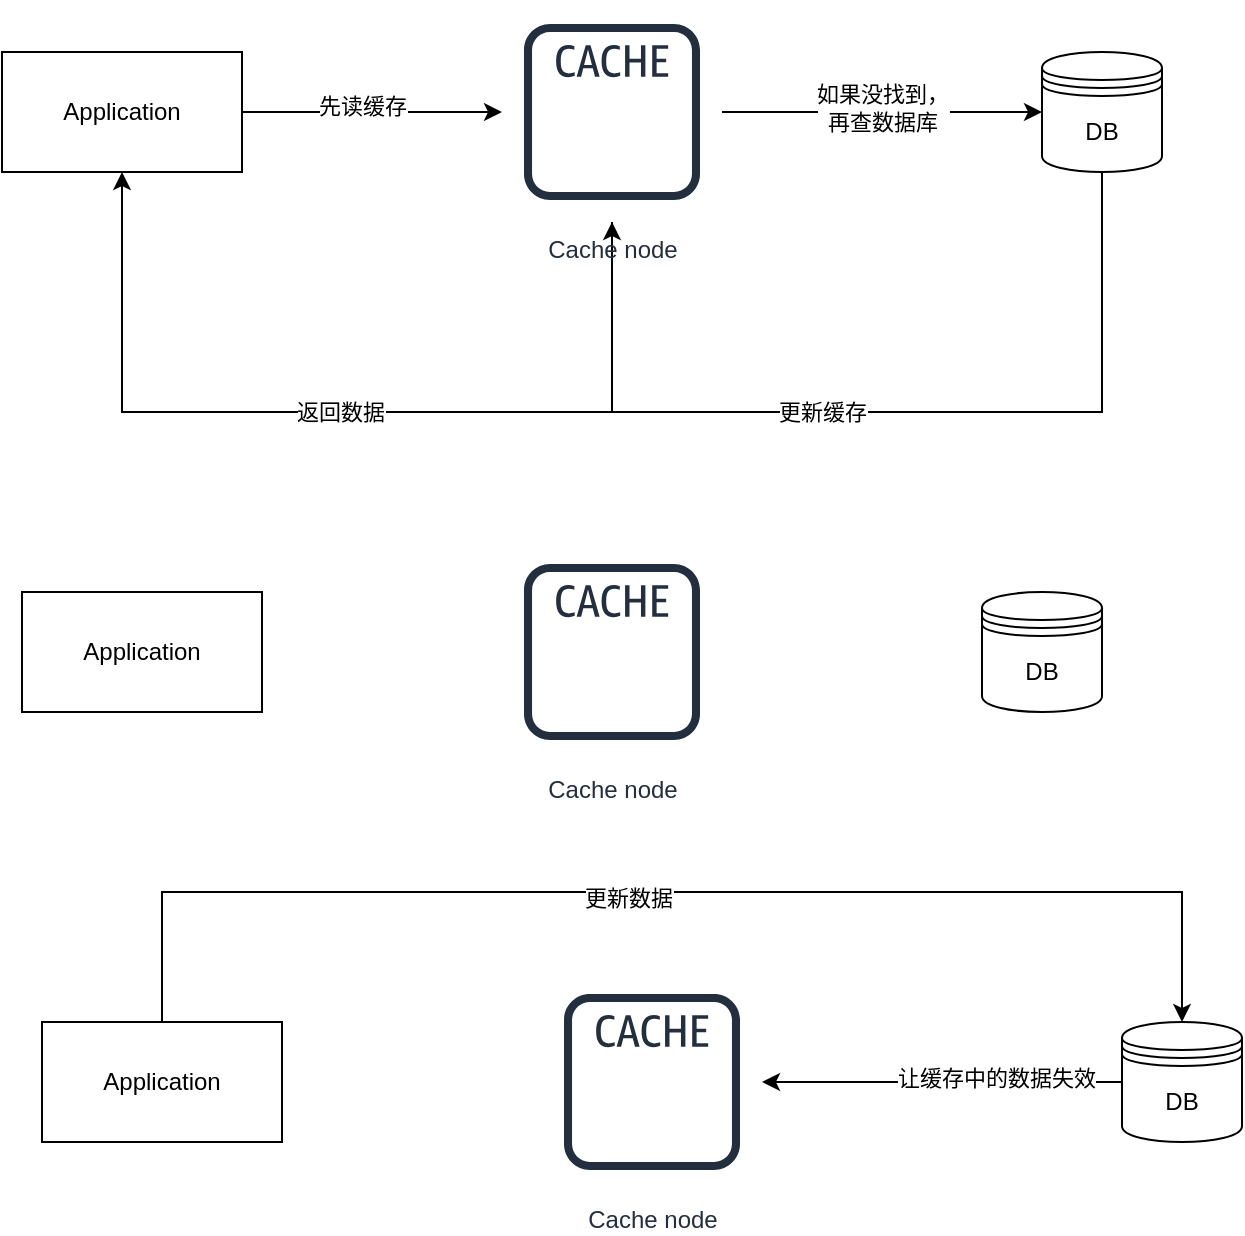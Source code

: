 <mxfile version="14.9.4" type="github">
  <diagram id="3StnhTMp1N94SCpasSYQ" name="Page-1">
    <mxGraphModel dx="1426" dy="769" grid="1" gridSize="10" guides="1" tooltips="1" connect="1" arrows="1" fold="1" page="1" pageScale="1" pageWidth="3000" pageHeight="4000" math="0" shadow="0">
      <root>
        <mxCell id="0" />
        <mxCell id="1" parent="0" />
        <mxCell id="tqS95xH-5jcjtcO_GQdr-10" style="edgeStyle=orthogonalEdgeStyle;rounded=0;orthogonalLoop=1;jettySize=auto;html=1;" edge="1" parent="1" source="tqS95xH-5jcjtcO_GQdr-2" target="tqS95xH-5jcjtcO_GQdr-3">
          <mxGeometry relative="1" as="geometry">
            <mxPoint x="930" y="530" as="targetPoint" />
            <Array as="points">
              <mxPoint x="830" y="490" />
              <mxPoint x="585" y="490" />
            </Array>
          </mxGeometry>
        </mxCell>
        <mxCell id="tqS95xH-5jcjtcO_GQdr-12" value="更新缓存" style="edgeLabel;html=1;align=center;verticalAlign=middle;resizable=0;points=[];" vertex="1" connectable="0" parent="tqS95xH-5jcjtcO_GQdr-10">
          <mxGeometry x="0.13" relative="1" as="geometry">
            <mxPoint as="offset" />
          </mxGeometry>
        </mxCell>
        <mxCell id="tqS95xH-5jcjtcO_GQdr-2" value="DB" style="shape=datastore;whiteSpace=wrap;html=1;" vertex="1" parent="1">
          <mxGeometry x="800" y="310" width="60" height="60" as="geometry" />
        </mxCell>
        <mxCell id="tqS95xH-5jcjtcO_GQdr-6" style="edgeStyle=orthogonalEdgeStyle;rounded=0;orthogonalLoop=1;jettySize=auto;html=1;" edge="1" parent="1" source="tqS95xH-5jcjtcO_GQdr-3" target="tqS95xH-5jcjtcO_GQdr-2">
          <mxGeometry relative="1" as="geometry" />
        </mxCell>
        <mxCell id="tqS95xH-5jcjtcO_GQdr-9" value="如果没找到，&lt;br&gt;再查数据库" style="edgeLabel;html=1;align=center;verticalAlign=middle;resizable=0;points=[];" vertex="1" connectable="0" parent="tqS95xH-5jcjtcO_GQdr-6">
          <mxGeometry y="2" relative="1" as="geometry">
            <mxPoint as="offset" />
          </mxGeometry>
        </mxCell>
        <mxCell id="tqS95xH-5jcjtcO_GQdr-11" style="edgeStyle=orthogonalEdgeStyle;rounded=0;orthogonalLoop=1;jettySize=auto;html=1;entryX=0.5;entryY=1;entryDx=0;entryDy=0;" edge="1" parent="1" source="tqS95xH-5jcjtcO_GQdr-3" target="tqS95xH-5jcjtcO_GQdr-4">
          <mxGeometry relative="1" as="geometry">
            <Array as="points">
              <mxPoint x="585" y="490" />
              <mxPoint x="340" y="490" />
            </Array>
          </mxGeometry>
        </mxCell>
        <mxCell id="tqS95xH-5jcjtcO_GQdr-13" value="返回数据" style="edgeLabel;html=1;align=center;verticalAlign=middle;resizable=0;points=[];" vertex="1" connectable="0" parent="tqS95xH-5jcjtcO_GQdr-11">
          <mxGeometry x="0.004" relative="1" as="geometry">
            <mxPoint as="offset" />
          </mxGeometry>
        </mxCell>
        <mxCell id="tqS95xH-5jcjtcO_GQdr-3" value="Cache node" style="outlineConnect=0;fontColor=#232F3E;gradientColor=none;strokeColor=#232F3E;fillColor=#ffffff;dashed=0;verticalLabelPosition=bottom;verticalAlign=top;align=center;html=1;fontSize=12;fontStyle=0;aspect=fixed;shape=mxgraph.aws4.resourceIcon;resIcon=mxgraph.aws4.cache_node;" vertex="1" parent="1">
          <mxGeometry x="530" y="285" width="110" height="110" as="geometry" />
        </mxCell>
        <mxCell id="tqS95xH-5jcjtcO_GQdr-5" style="edgeStyle=orthogonalEdgeStyle;rounded=0;orthogonalLoop=1;jettySize=auto;html=1;exitX=1;exitY=0.5;exitDx=0;exitDy=0;" edge="1" parent="1" source="tqS95xH-5jcjtcO_GQdr-4" target="tqS95xH-5jcjtcO_GQdr-3">
          <mxGeometry relative="1" as="geometry" />
        </mxCell>
        <mxCell id="tqS95xH-5jcjtcO_GQdr-7" value="先读缓存" style="edgeLabel;html=1;align=center;verticalAlign=middle;resizable=0;points=[];" vertex="1" connectable="0" parent="tqS95xH-5jcjtcO_GQdr-5">
          <mxGeometry x="-0.08" y="3" relative="1" as="geometry">
            <mxPoint as="offset" />
          </mxGeometry>
        </mxCell>
        <mxCell id="tqS95xH-5jcjtcO_GQdr-4" value="Application" style="rounded=0;whiteSpace=wrap;html=1;" vertex="1" parent="1">
          <mxGeometry x="280" y="310" width="120" height="60" as="geometry" />
        </mxCell>
        <mxCell id="tqS95xH-5jcjtcO_GQdr-14" value="Application" style="rounded=0;whiteSpace=wrap;html=1;" vertex="1" parent="1">
          <mxGeometry x="290" y="580" width="120" height="60" as="geometry" />
        </mxCell>
        <mxCell id="tqS95xH-5jcjtcO_GQdr-16" value="DB" style="shape=datastore;whiteSpace=wrap;html=1;" vertex="1" parent="1">
          <mxGeometry x="770" y="580" width="60" height="60" as="geometry" />
        </mxCell>
        <mxCell id="tqS95xH-5jcjtcO_GQdr-19" value="Cache node" style="outlineConnect=0;fontColor=#232F3E;gradientColor=none;strokeColor=#232F3E;fillColor=#ffffff;dashed=0;verticalLabelPosition=bottom;verticalAlign=top;align=center;html=1;fontSize=12;fontStyle=0;aspect=fixed;shape=mxgraph.aws4.resourceIcon;resIcon=mxgraph.aws4.cache_node;" vertex="1" parent="1">
          <mxGeometry x="530" y="555" width="110" height="110" as="geometry" />
        </mxCell>
        <mxCell id="tqS95xH-5jcjtcO_GQdr-24" style="edgeStyle=orthogonalEdgeStyle;rounded=0;orthogonalLoop=1;jettySize=auto;html=1;entryX=0.5;entryY=0;entryDx=0;entryDy=0;" edge="1" parent="1" source="tqS95xH-5jcjtcO_GQdr-21" target="tqS95xH-5jcjtcO_GQdr-22">
          <mxGeometry relative="1" as="geometry">
            <Array as="points">
              <mxPoint x="360" y="730" />
              <mxPoint x="870" y="730" />
            </Array>
          </mxGeometry>
        </mxCell>
        <mxCell id="tqS95xH-5jcjtcO_GQdr-25" value="更新数据" style="edgeLabel;html=1;align=center;verticalAlign=middle;resizable=0;points=[];" vertex="1" connectable="0" parent="tqS95xH-5jcjtcO_GQdr-24">
          <mxGeometry x="-0.068" y="-3" relative="1" as="geometry">
            <mxPoint as="offset" />
          </mxGeometry>
        </mxCell>
        <mxCell id="tqS95xH-5jcjtcO_GQdr-21" value="Application" style="rounded=0;whiteSpace=wrap;html=1;" vertex="1" parent="1">
          <mxGeometry x="300" y="795" width="120" height="60" as="geometry" />
        </mxCell>
        <mxCell id="tqS95xH-5jcjtcO_GQdr-26" style="edgeStyle=orthogonalEdgeStyle;rounded=0;orthogonalLoop=1;jettySize=auto;html=1;" edge="1" parent="1" source="tqS95xH-5jcjtcO_GQdr-22" target="tqS95xH-5jcjtcO_GQdr-23">
          <mxGeometry relative="1" as="geometry" />
        </mxCell>
        <mxCell id="tqS95xH-5jcjtcO_GQdr-27" value="让缓存中的数据失效" style="edgeLabel;html=1;align=center;verticalAlign=middle;resizable=0;points=[];" vertex="1" connectable="0" parent="tqS95xH-5jcjtcO_GQdr-26">
          <mxGeometry x="-0.3" y="-2" relative="1" as="geometry">
            <mxPoint as="offset" />
          </mxGeometry>
        </mxCell>
        <mxCell id="tqS95xH-5jcjtcO_GQdr-22" value="DB" style="shape=datastore;whiteSpace=wrap;html=1;" vertex="1" parent="1">
          <mxGeometry x="840" y="795" width="60" height="60" as="geometry" />
        </mxCell>
        <mxCell id="tqS95xH-5jcjtcO_GQdr-23" value="Cache node" style="outlineConnect=0;fontColor=#232F3E;gradientColor=none;strokeColor=#232F3E;fillColor=#ffffff;dashed=0;verticalLabelPosition=bottom;verticalAlign=top;align=center;html=1;fontSize=12;fontStyle=0;aspect=fixed;shape=mxgraph.aws4.resourceIcon;resIcon=mxgraph.aws4.cache_node;" vertex="1" parent="1">
          <mxGeometry x="550" y="770" width="110" height="110" as="geometry" />
        </mxCell>
      </root>
    </mxGraphModel>
  </diagram>
</mxfile>
